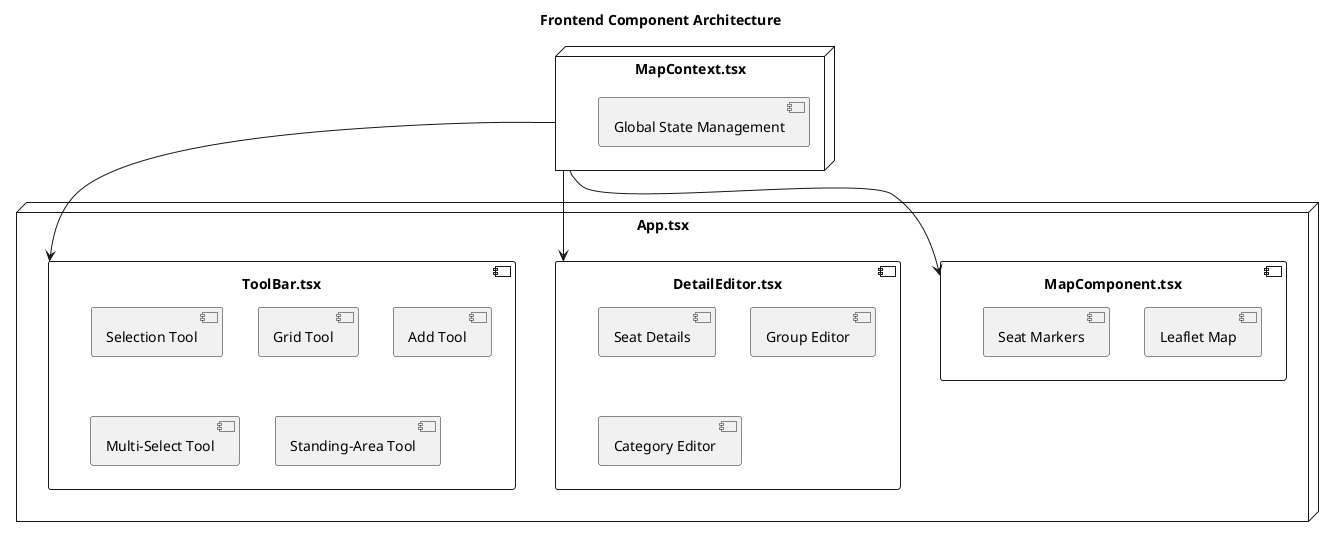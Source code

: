 @startuml
title Frontend Component Architecture

node "App.tsx" {
    "MapComponent.tsx"
    "DetailEditor.tsx"
    "ToolBar.tsx"
}

component "MapComponent.tsx" {
    [Leaflet Map]
    [Seat Markers]
}

component "ToolBar.tsx" {
    [Selection Tool]
    [Grid Tool]
    [Add Tool]
    [Multi-Select Tool]
    [Standing-Area Tool]
}

component "DetailEditor.tsx" {
    [Seat Details]
    [Group Editor]
    [Category Editor]
}

node "MapContext.tsx" {
    [Global State Management]
}

"MapContext.tsx" --> "MapComponent.tsx"
"MapContext.tsx" --> "ToolBar.tsx"
"MapContext.tsx" --> "DetailEditor.tsx"
@enduml